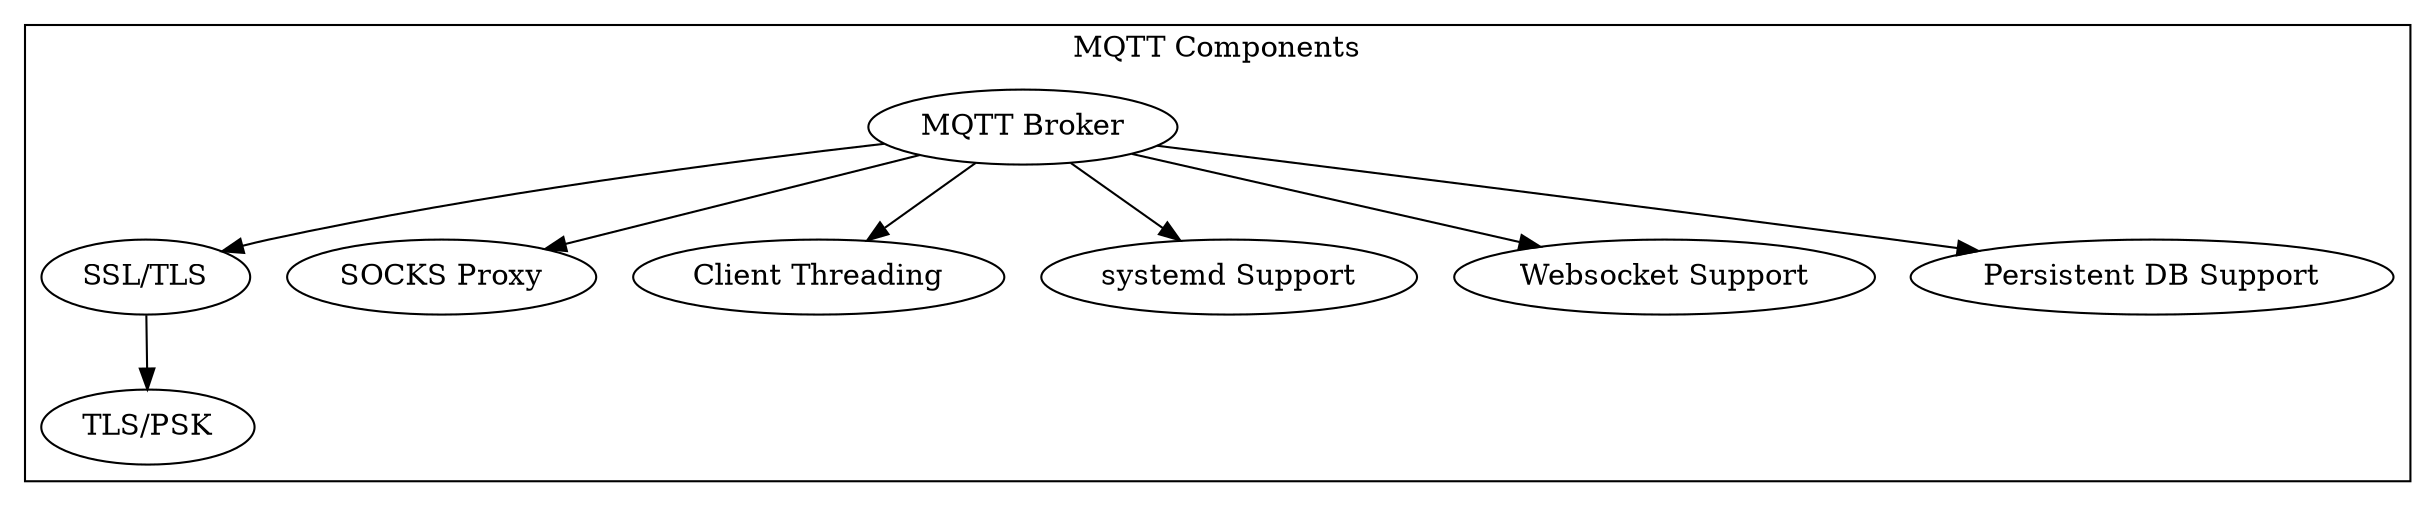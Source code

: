 # Testing manually-constructing a simple digraph from the RFC.
# This will be at the `component` level.
digraph {
	#subgraph cluster_0 {
	#	label="Example subgraph";
	#	a -> b[label="0.2",weight="0.2"];
	#   a -> c[label="0.4",weight="0.4"];
	#   c -> b[label="0.6",weight="0.6"];
	#   c -> e[label="0.6",weight="0.6"];
	#   e -> e[label="0.1",weight="0.1"];
	#   e -> b[label="0.7",weight="0.7"];
	#}

	subgraph cluster_1 {
		label="MQTT Components";
		"MQTT Broker" -> "SSL/TLS";
		"MQTT Broker" -> "SOCKS Proxy";
		"MQTT Broker" -> "Client Threading";
		"MQTT Broker" -> "systemd Support";
		"MQTT Broker" -> "Websocket Support";
		"MQTT Broker" -> "Persistent DB Support";
		"SSL/TLS" -> "TLS/PSK";
	}
}